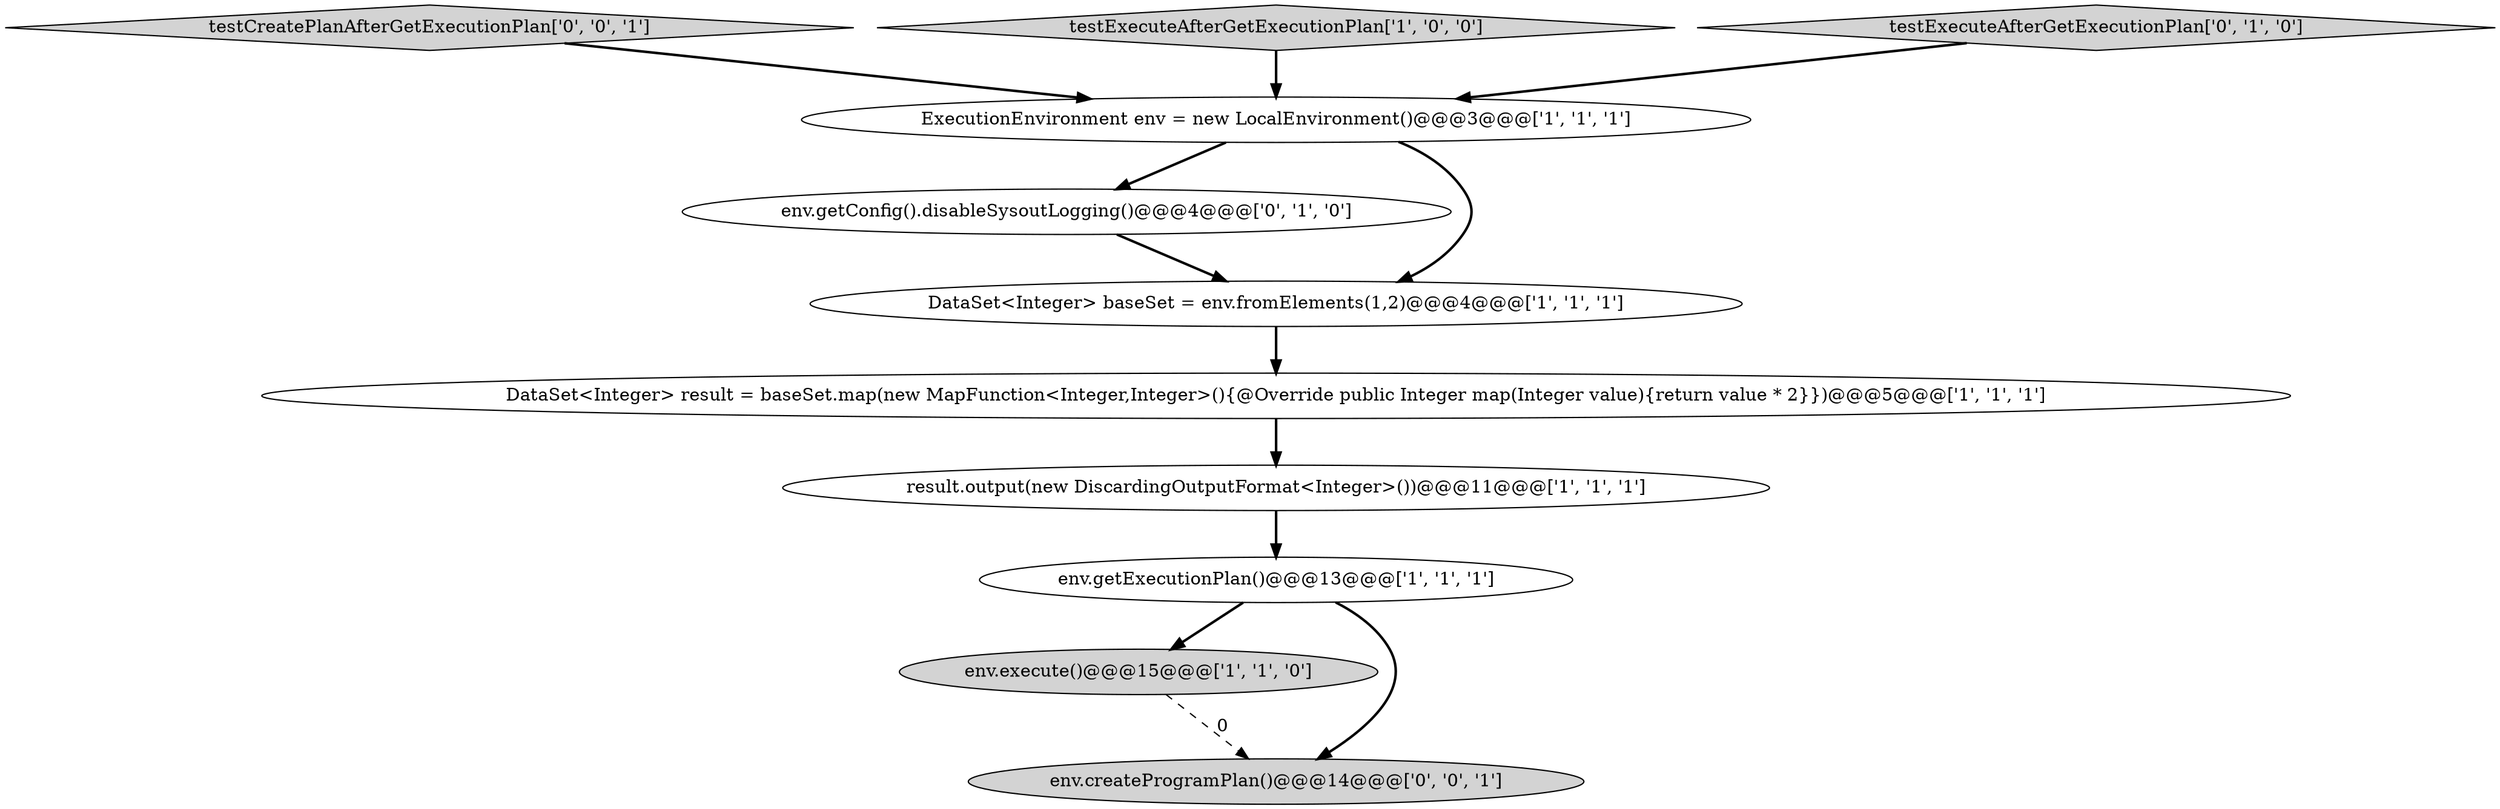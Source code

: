 digraph {
9 [style = filled, label = "testCreatePlanAfterGetExecutionPlan['0', '0', '1']", fillcolor = lightgray, shape = diamond image = "AAA0AAABBB3BBB"];
3 [style = filled, label = "result.output(new DiscardingOutputFormat<Integer>())@@@11@@@['1', '1', '1']", fillcolor = white, shape = ellipse image = "AAA0AAABBB1BBB"];
8 [style = filled, label = "env.getConfig().disableSysoutLogging()@@@4@@@['0', '1', '0']", fillcolor = white, shape = ellipse image = "AAA1AAABBB2BBB"];
2 [style = filled, label = "DataSet<Integer> result = baseSet.map(new MapFunction<Integer,Integer>(){@Override public Integer map(Integer value){return value * 2}})@@@5@@@['1', '1', '1']", fillcolor = white, shape = ellipse image = "AAA0AAABBB1BBB"];
1 [style = filled, label = "env.getExecutionPlan()@@@13@@@['1', '1', '1']", fillcolor = white, shape = ellipse image = "AAA0AAABBB1BBB"];
5 [style = filled, label = "env.execute()@@@15@@@['1', '1', '0']", fillcolor = lightgray, shape = ellipse image = "AAA0AAABBB1BBB"];
10 [style = filled, label = "env.createProgramPlan()@@@14@@@['0', '0', '1']", fillcolor = lightgray, shape = ellipse image = "AAA0AAABBB3BBB"];
6 [style = filled, label = "testExecuteAfterGetExecutionPlan['1', '0', '0']", fillcolor = lightgray, shape = diamond image = "AAA0AAABBB1BBB"];
4 [style = filled, label = "DataSet<Integer> baseSet = env.fromElements(1,2)@@@4@@@['1', '1', '1']", fillcolor = white, shape = ellipse image = "AAA0AAABBB1BBB"];
0 [style = filled, label = "ExecutionEnvironment env = new LocalEnvironment()@@@3@@@['1', '1', '1']", fillcolor = white, shape = ellipse image = "AAA0AAABBB1BBB"];
7 [style = filled, label = "testExecuteAfterGetExecutionPlan['0', '1', '0']", fillcolor = lightgray, shape = diamond image = "AAA0AAABBB2BBB"];
6->0 [style = bold, label=""];
5->10 [style = dashed, label="0"];
0->4 [style = bold, label=""];
0->8 [style = bold, label=""];
1->10 [style = bold, label=""];
9->0 [style = bold, label=""];
8->4 [style = bold, label=""];
7->0 [style = bold, label=""];
3->1 [style = bold, label=""];
4->2 [style = bold, label=""];
2->3 [style = bold, label=""];
1->5 [style = bold, label=""];
}
